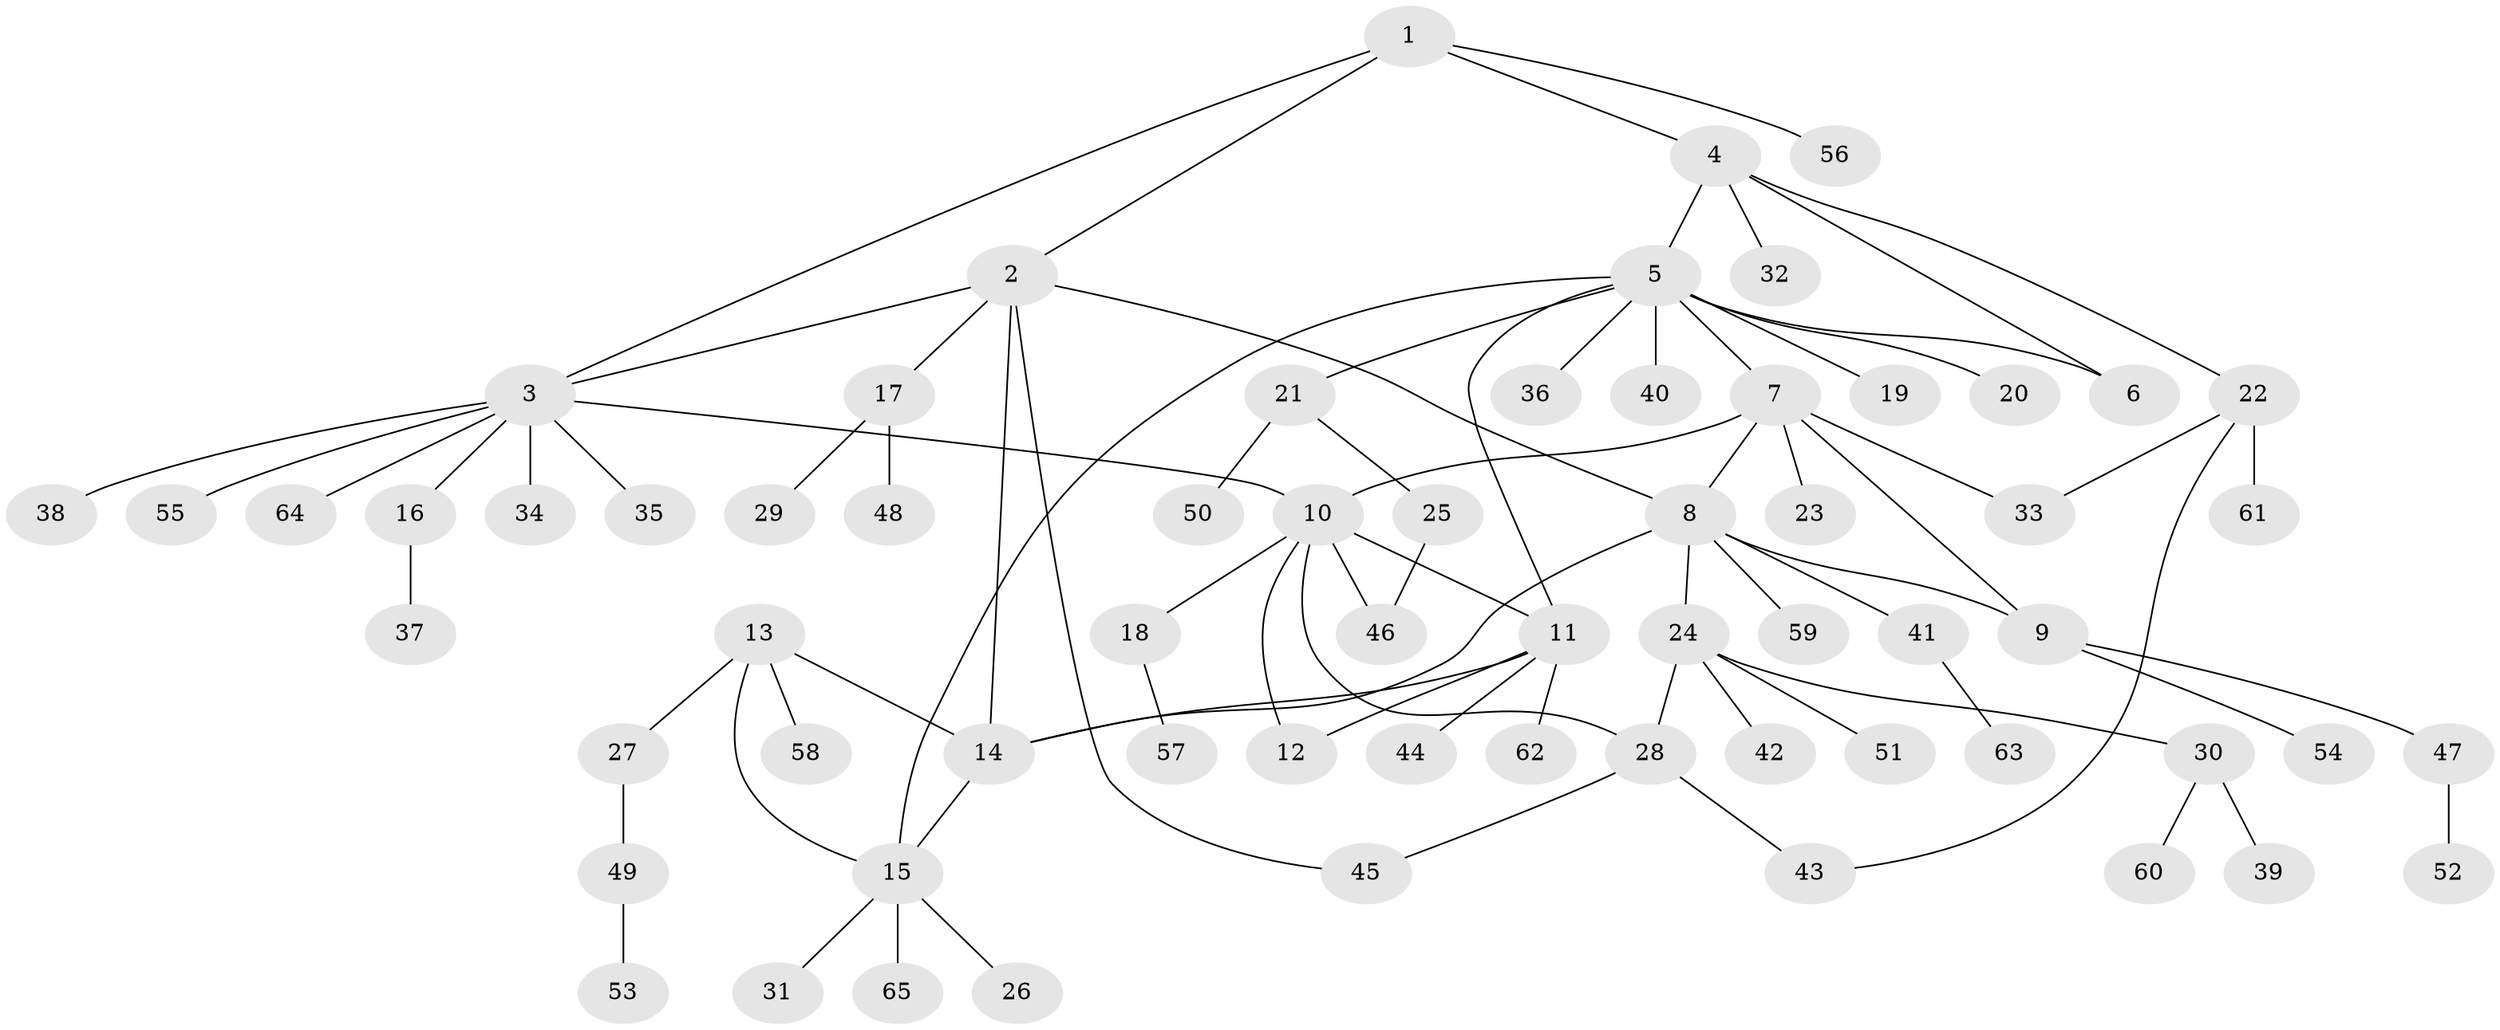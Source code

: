 // Generated by graph-tools (version 1.1) at 2025/26/03/09/25 03:26:38]
// undirected, 65 vertices, 80 edges
graph export_dot {
graph [start="1"]
  node [color=gray90,style=filled];
  1;
  2;
  3;
  4;
  5;
  6;
  7;
  8;
  9;
  10;
  11;
  12;
  13;
  14;
  15;
  16;
  17;
  18;
  19;
  20;
  21;
  22;
  23;
  24;
  25;
  26;
  27;
  28;
  29;
  30;
  31;
  32;
  33;
  34;
  35;
  36;
  37;
  38;
  39;
  40;
  41;
  42;
  43;
  44;
  45;
  46;
  47;
  48;
  49;
  50;
  51;
  52;
  53;
  54;
  55;
  56;
  57;
  58;
  59;
  60;
  61;
  62;
  63;
  64;
  65;
  1 -- 2;
  1 -- 3;
  1 -- 4;
  1 -- 56;
  2 -- 3;
  2 -- 8;
  2 -- 14;
  2 -- 17;
  2 -- 45;
  3 -- 10;
  3 -- 16;
  3 -- 34;
  3 -- 35;
  3 -- 38;
  3 -- 55;
  3 -- 64;
  4 -- 5;
  4 -- 6;
  4 -- 22;
  4 -- 32;
  5 -- 6;
  5 -- 7;
  5 -- 11;
  5 -- 15;
  5 -- 19;
  5 -- 20;
  5 -- 21;
  5 -- 36;
  5 -- 40;
  7 -- 8;
  7 -- 9;
  7 -- 10;
  7 -- 23;
  7 -- 33;
  8 -- 9;
  8 -- 14;
  8 -- 24;
  8 -- 41;
  8 -- 59;
  9 -- 47;
  9 -- 54;
  10 -- 11;
  10 -- 12;
  10 -- 18;
  10 -- 28;
  10 -- 46;
  11 -- 12;
  11 -- 14;
  11 -- 44;
  11 -- 62;
  13 -- 14;
  13 -- 15;
  13 -- 27;
  13 -- 58;
  14 -- 15;
  15 -- 26;
  15 -- 31;
  15 -- 65;
  16 -- 37;
  17 -- 29;
  17 -- 48;
  18 -- 57;
  21 -- 25;
  21 -- 50;
  22 -- 33;
  22 -- 43;
  22 -- 61;
  24 -- 28;
  24 -- 30;
  24 -- 42;
  24 -- 51;
  25 -- 46;
  27 -- 49;
  28 -- 43;
  28 -- 45;
  30 -- 39;
  30 -- 60;
  41 -- 63;
  47 -- 52;
  49 -- 53;
}
